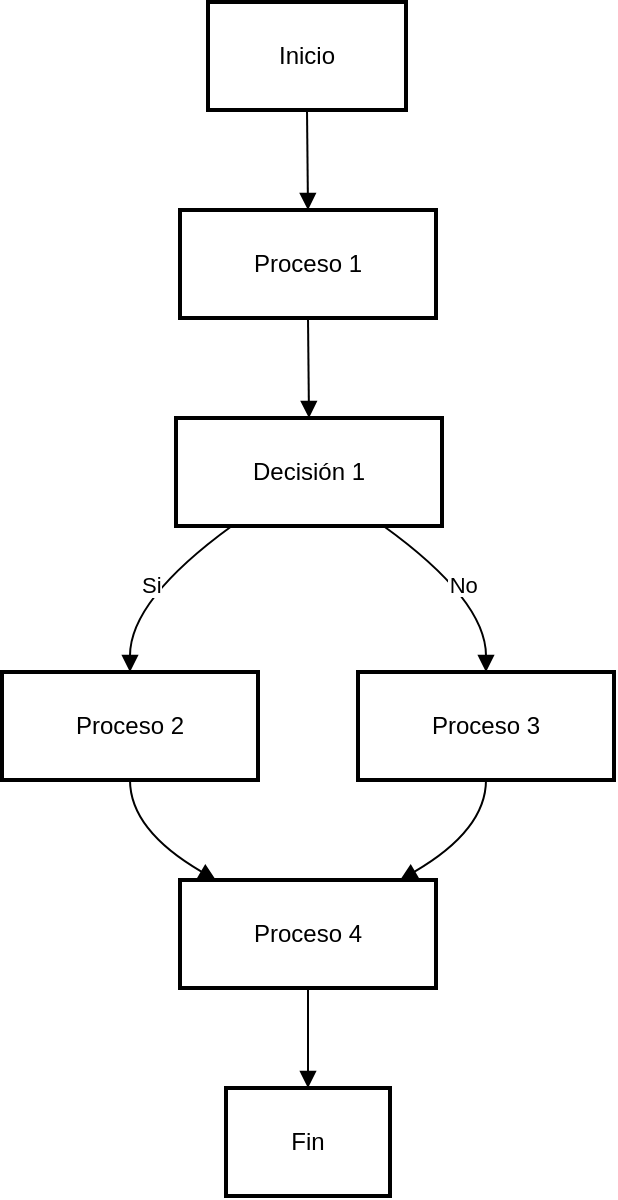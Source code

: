 <mxfile version="26.1.3">
  <diagram name="Página-1" id="N-g0hB8snYgHIHEmDHhC">
    <mxGraphModel>
      <root>
        <mxCell id="0" />
        <mxCell id="1" parent="0" />
        <mxCell id="2" value="Inicio" style="whiteSpace=wrap;strokeWidth=2;" vertex="1" parent="1">
          <mxGeometry x="111" y="8" width="99" height="54" as="geometry" />
        </mxCell>
        <mxCell id="3" value="Proceso 1" style="whiteSpace=wrap;strokeWidth=2;" vertex="1" parent="1">
          <mxGeometry x="97" y="112" width="128" height="54" as="geometry" />
        </mxCell>
        <mxCell id="4" value="Decisión 1" style="whiteSpace=wrap;strokeWidth=2;" vertex="1" parent="1">
          <mxGeometry x="95" y="216" width="133" height="54" as="geometry" />
        </mxCell>
        <mxCell id="5" value="Proceso 2" style="whiteSpace=wrap;strokeWidth=2;" vertex="1" parent="1">
          <mxGeometry x="8" y="343" width="128" height="54" as="geometry" />
        </mxCell>
        <mxCell id="6" value="Proceso 3" style="whiteSpace=wrap;strokeWidth=2;" vertex="1" parent="1">
          <mxGeometry x="186" y="343" width="128" height="54" as="geometry" />
        </mxCell>
        <mxCell id="7" value="Proceso 4" style="whiteSpace=wrap;strokeWidth=2;" vertex="1" parent="1">
          <mxGeometry x="97" y="447" width="128" height="54" as="geometry" />
        </mxCell>
        <mxCell id="8" value="Fin" style="whiteSpace=wrap;strokeWidth=2;" vertex="1" parent="1">
          <mxGeometry x="120" y="551" width="82" height="54" as="geometry" />
        </mxCell>
        <mxCell id="9" value="" style="curved=1;startArrow=none;endArrow=block;exitX=0.5;exitY=1;entryX=0.5;entryY=0;" edge="1" parent="1" source="2" target="3">
          <mxGeometry relative="1" as="geometry">
            <Array as="points" />
          </mxGeometry>
        </mxCell>
        <mxCell id="10" value="" style="curved=1;startArrow=none;endArrow=block;exitX=0.5;exitY=1;entryX=0.5;entryY=0;" edge="1" parent="1" source="3" target="4">
          <mxGeometry relative="1" as="geometry">
            <Array as="points" />
          </mxGeometry>
        </mxCell>
        <mxCell id="11" value="Si" style="curved=1;startArrow=none;endArrow=block;exitX=0.21;exitY=1;entryX=0.5;entryY=0;" edge="1" parent="1" source="4" target="5">
          <mxGeometry relative="1" as="geometry">
            <Array as="points">
              <mxPoint x="72" y="307" />
            </Array>
          </mxGeometry>
        </mxCell>
        <mxCell id="12" value="No" style="curved=1;startArrow=none;endArrow=block;exitX=0.78;exitY=1;entryX=0.5;entryY=0;" edge="1" parent="1" source="4" target="6">
          <mxGeometry relative="1" as="geometry">
            <Array as="points">
              <mxPoint x="250" y="307" />
            </Array>
          </mxGeometry>
        </mxCell>
        <mxCell id="13" value="" style="curved=1;startArrow=none;endArrow=block;exitX=0.5;exitY=1;entryX=0.14;entryY=0;" edge="1" parent="1" source="5" target="7">
          <mxGeometry relative="1" as="geometry">
            <Array as="points">
              <mxPoint x="72" y="422" />
            </Array>
          </mxGeometry>
        </mxCell>
        <mxCell id="14" value="" style="curved=1;startArrow=none;endArrow=block;exitX=0.5;exitY=1;entryX=0.86;entryY=0;" edge="1" parent="1" source="6" target="7">
          <mxGeometry relative="1" as="geometry">
            <Array as="points">
              <mxPoint x="250" y="422" />
            </Array>
          </mxGeometry>
        </mxCell>
        <mxCell id="15" value="" style="curved=1;startArrow=none;endArrow=block;exitX=0.5;exitY=1;entryX=0.5;entryY=0;" edge="1" parent="1" source="7" target="8">
          <mxGeometry relative="1" as="geometry">
            <Array as="points" />
          </mxGeometry>
        </mxCell>
      </root>
    </mxGraphModel>
  </diagram>
</mxfile>
